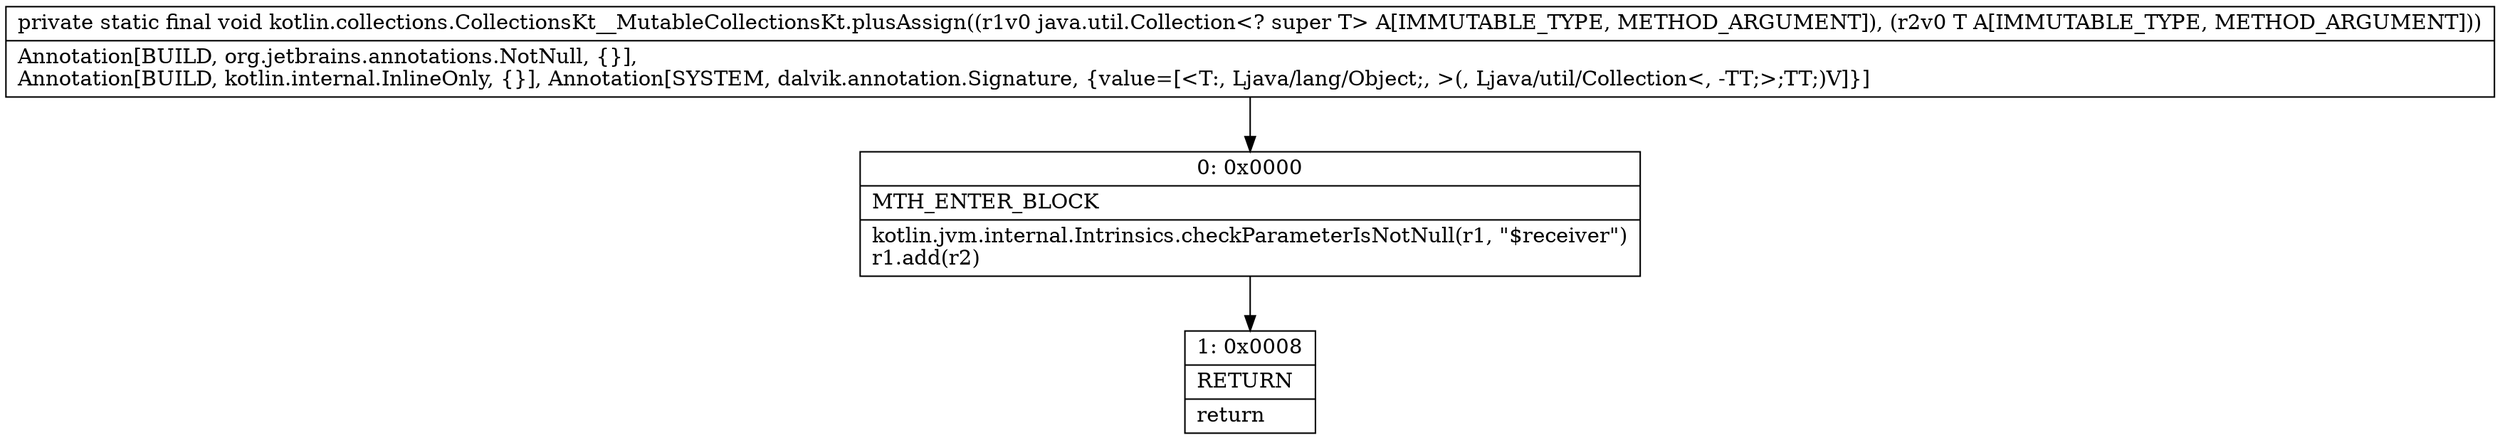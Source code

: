 digraph "CFG forkotlin.collections.CollectionsKt__MutableCollectionsKt.plusAssign(Ljava\/util\/Collection;Ljava\/lang\/Object;)V" {
Node_0 [shape=record,label="{0\:\ 0x0000|MTH_ENTER_BLOCK\l|kotlin.jvm.internal.Intrinsics.checkParameterIsNotNull(r1, \"$receiver\")\lr1.add(r2)\l}"];
Node_1 [shape=record,label="{1\:\ 0x0008|RETURN\l|return\l}"];
MethodNode[shape=record,label="{private static final void kotlin.collections.CollectionsKt__MutableCollectionsKt.plusAssign((r1v0 java.util.Collection\<? super T\> A[IMMUTABLE_TYPE, METHOD_ARGUMENT]), (r2v0 T A[IMMUTABLE_TYPE, METHOD_ARGUMENT]))  | Annotation[BUILD, org.jetbrains.annotations.NotNull, \{\}], \lAnnotation[BUILD, kotlin.internal.InlineOnly, \{\}], Annotation[SYSTEM, dalvik.annotation.Signature, \{value=[\<T:, Ljava\/lang\/Object;, \>(, Ljava\/util\/Collection\<, \-TT;\>;TT;)V]\}]\l}"];
MethodNode -> Node_0;
Node_0 -> Node_1;
}

